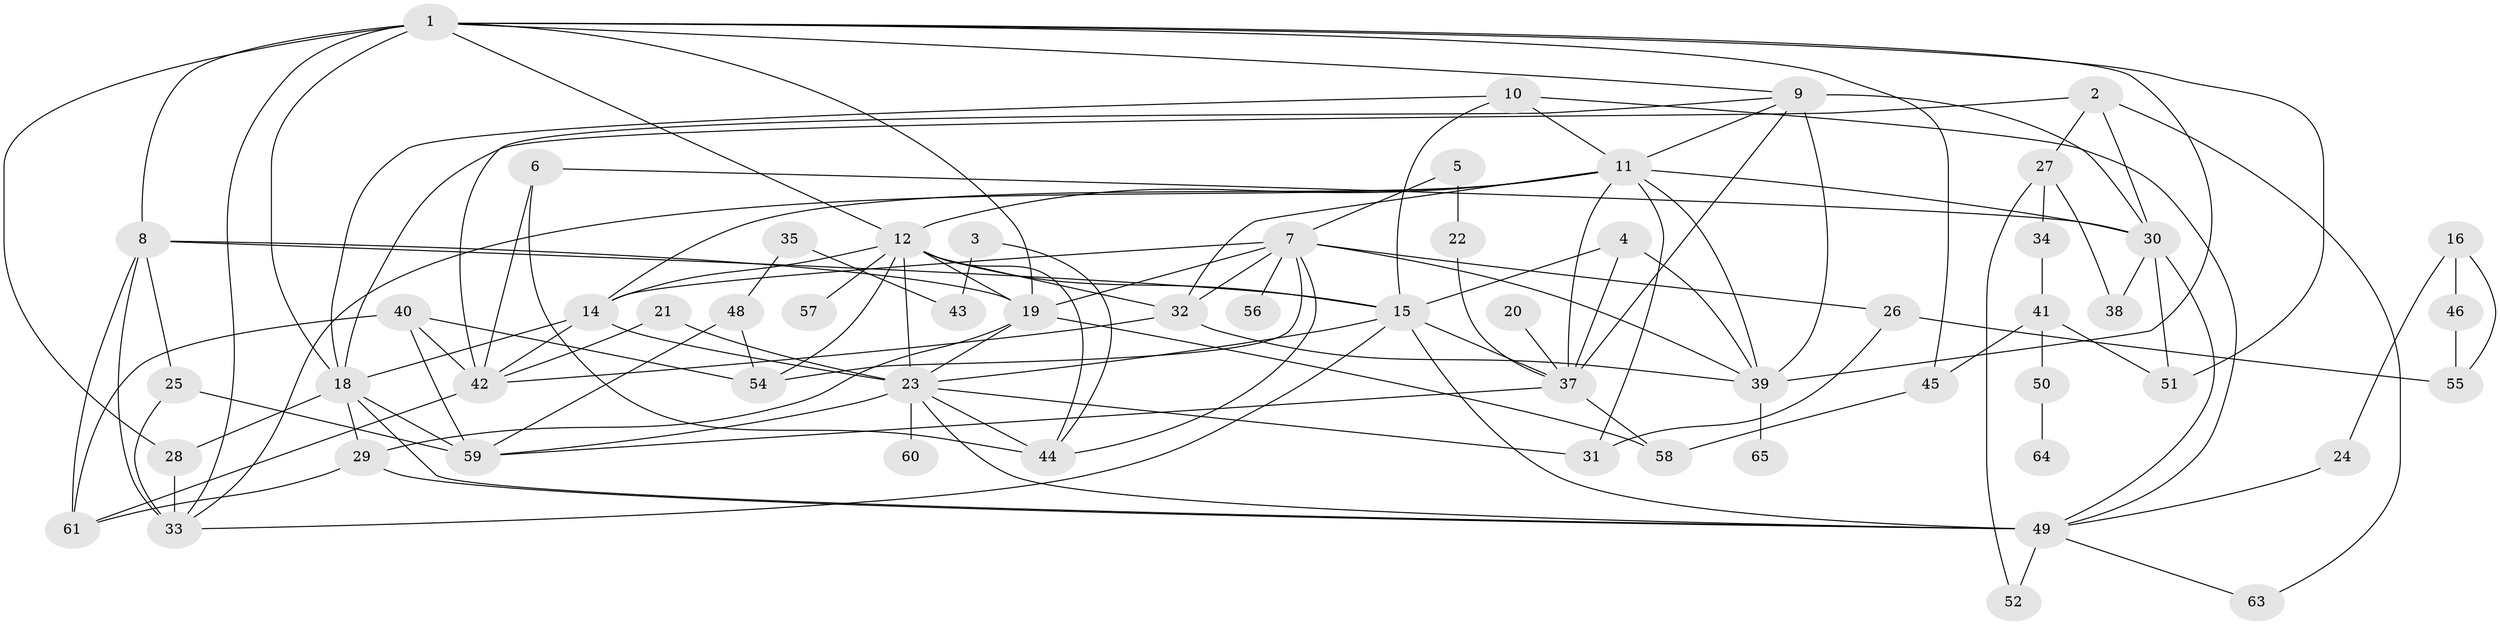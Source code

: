 // original degree distribution, {1: 0.13846153846153847, 2: 0.2153846153846154, 4: 0.16153846153846155, 7: 0.03076923076923077, 3: 0.23076923076923078, 6: 0.06153846153846154, 5: 0.1, 0: 0.046153846153846156, 9: 0.007692307692307693, 10: 0.007692307692307693}
// Generated by graph-tools (version 1.1) at 2025/33/03/09/25 02:33:23]
// undirected, 59 vertices, 125 edges
graph export_dot {
graph [start="1"]
  node [color=gray90,style=filled];
  1;
  2;
  3;
  4;
  5;
  6;
  7;
  8;
  9;
  10;
  11;
  12;
  14;
  15;
  16;
  18;
  19;
  20;
  21;
  22;
  23;
  24;
  25;
  26;
  27;
  28;
  29;
  30;
  31;
  32;
  33;
  34;
  35;
  37;
  38;
  39;
  40;
  41;
  42;
  43;
  44;
  45;
  46;
  48;
  49;
  50;
  51;
  52;
  54;
  55;
  56;
  57;
  58;
  59;
  60;
  61;
  63;
  64;
  65;
  1 -- 8 [weight=1.0];
  1 -- 9 [weight=1.0];
  1 -- 12 [weight=1.0];
  1 -- 18 [weight=3.0];
  1 -- 19 [weight=1.0];
  1 -- 28 [weight=1.0];
  1 -- 33 [weight=1.0];
  1 -- 39 [weight=1.0];
  1 -- 45 [weight=1.0];
  1 -- 51 [weight=1.0];
  2 -- 18 [weight=1.0];
  2 -- 27 [weight=1.0];
  2 -- 30 [weight=1.0];
  2 -- 63 [weight=1.0];
  3 -- 43 [weight=1.0];
  3 -- 44 [weight=1.0];
  4 -- 15 [weight=1.0];
  4 -- 37 [weight=1.0];
  4 -- 39 [weight=2.0];
  5 -- 7 [weight=1.0];
  5 -- 22 [weight=1.0];
  6 -- 30 [weight=1.0];
  6 -- 42 [weight=1.0];
  6 -- 44 [weight=1.0];
  7 -- 14 [weight=2.0];
  7 -- 19 [weight=1.0];
  7 -- 26 [weight=2.0];
  7 -- 32 [weight=2.0];
  7 -- 39 [weight=1.0];
  7 -- 44 [weight=1.0];
  7 -- 54 [weight=1.0];
  7 -- 56 [weight=1.0];
  8 -- 15 [weight=1.0];
  8 -- 19 [weight=1.0];
  8 -- 25 [weight=2.0];
  8 -- 33 [weight=1.0];
  8 -- 61 [weight=1.0];
  9 -- 11 [weight=1.0];
  9 -- 30 [weight=2.0];
  9 -- 37 [weight=1.0];
  9 -- 39 [weight=1.0];
  9 -- 42 [weight=1.0];
  10 -- 11 [weight=1.0];
  10 -- 15 [weight=1.0];
  10 -- 18 [weight=1.0];
  10 -- 49 [weight=1.0];
  11 -- 12 [weight=1.0];
  11 -- 14 [weight=1.0];
  11 -- 30 [weight=2.0];
  11 -- 31 [weight=1.0];
  11 -- 32 [weight=2.0];
  11 -- 33 [weight=1.0];
  11 -- 37 [weight=2.0];
  11 -- 39 [weight=4.0];
  12 -- 14 [weight=1.0];
  12 -- 15 [weight=1.0];
  12 -- 19 [weight=1.0];
  12 -- 23 [weight=1.0];
  12 -- 32 [weight=1.0];
  12 -- 44 [weight=1.0];
  12 -- 54 [weight=1.0];
  12 -- 57 [weight=1.0];
  14 -- 18 [weight=1.0];
  14 -- 23 [weight=2.0];
  14 -- 42 [weight=1.0];
  15 -- 23 [weight=1.0];
  15 -- 33 [weight=2.0];
  15 -- 37 [weight=1.0];
  15 -- 49 [weight=1.0];
  16 -- 24 [weight=1.0];
  16 -- 46 [weight=1.0];
  16 -- 55 [weight=1.0];
  18 -- 28 [weight=1.0];
  18 -- 29 [weight=1.0];
  18 -- 49 [weight=1.0];
  18 -- 59 [weight=1.0];
  19 -- 23 [weight=1.0];
  19 -- 29 [weight=1.0];
  19 -- 58 [weight=1.0];
  20 -- 37 [weight=1.0];
  21 -- 23 [weight=1.0];
  21 -- 42 [weight=1.0];
  22 -- 37 [weight=1.0];
  23 -- 31 [weight=1.0];
  23 -- 44 [weight=1.0];
  23 -- 49 [weight=1.0];
  23 -- 59 [weight=1.0];
  23 -- 60 [weight=1.0];
  24 -- 49 [weight=1.0];
  25 -- 33 [weight=3.0];
  25 -- 59 [weight=3.0];
  26 -- 31 [weight=1.0];
  26 -- 55 [weight=1.0];
  27 -- 34 [weight=1.0];
  27 -- 38 [weight=1.0];
  27 -- 52 [weight=1.0];
  28 -- 33 [weight=1.0];
  29 -- 49 [weight=1.0];
  29 -- 61 [weight=1.0];
  30 -- 38 [weight=1.0];
  30 -- 49 [weight=1.0];
  30 -- 51 [weight=1.0];
  32 -- 39 [weight=1.0];
  32 -- 42 [weight=1.0];
  34 -- 41 [weight=1.0];
  35 -- 43 [weight=1.0];
  35 -- 48 [weight=1.0];
  37 -- 58 [weight=1.0];
  37 -- 59 [weight=1.0];
  39 -- 65 [weight=1.0];
  40 -- 42 [weight=1.0];
  40 -- 54 [weight=1.0];
  40 -- 59 [weight=1.0];
  40 -- 61 [weight=1.0];
  41 -- 45 [weight=1.0];
  41 -- 50 [weight=1.0];
  41 -- 51 [weight=1.0];
  42 -- 61 [weight=1.0];
  45 -- 58 [weight=1.0];
  46 -- 55 [weight=1.0];
  48 -- 54 [weight=1.0];
  48 -- 59 [weight=1.0];
  49 -- 52 [weight=1.0];
  49 -- 63 [weight=1.0];
  50 -- 64 [weight=1.0];
}
